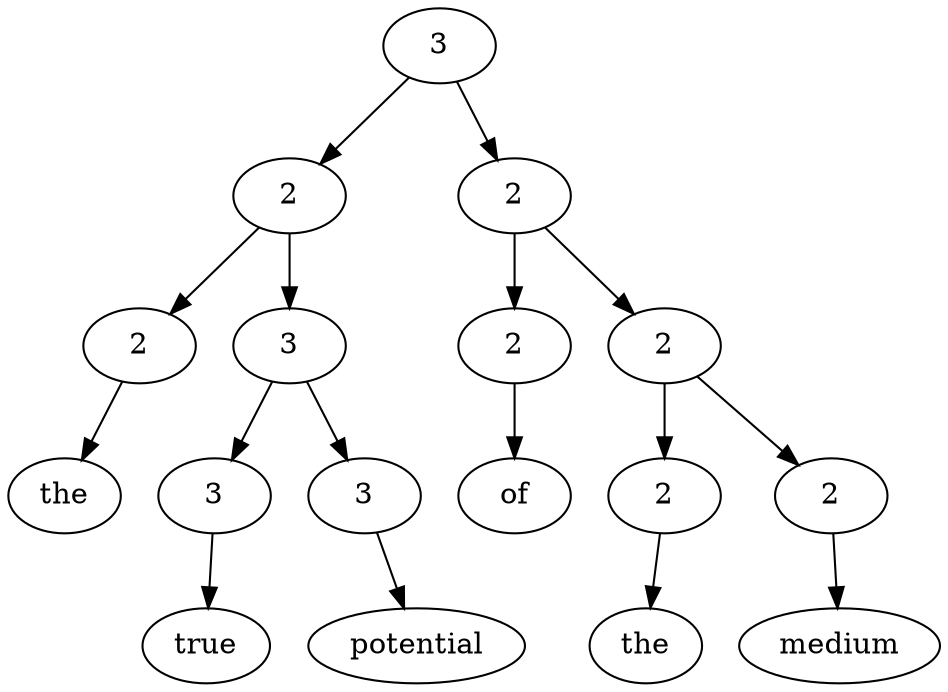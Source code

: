 digraph G{Node0 [label="3"]
Node0 -> Node1
Node0 -> Node9
Node1 [label="2"]
Node1 -> Node2
Node1 -> Node4
Node9 [label="2"]
Node9 -> Node10
Node9 -> Node12
Node2 [label="2"]
Node2 -> Node3
Node4 [label="3"]
Node4 -> Node5
Node4 -> Node7
Node10 [label="2"]
Node10 -> Node11
Node12 [label="2"]
Node12 -> Node13
Node12 -> Node15
Node3 [label="the"]
Node5 [label="3"]
Node5 -> Node6
Node7 [label="3"]
Node7 -> Node8
Node11 [label="of"]
Node13 [label="2"]
Node13 -> Node14
Node15 [label="2"]
Node15 -> Node16
Node6 [label="true"]
Node8 [label="potential"]
Node14 [label="the"]
Node16 [label="medium"]
}